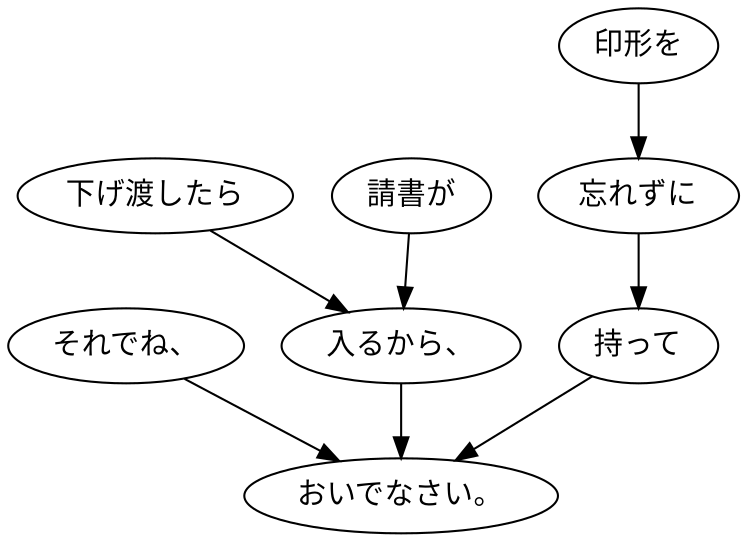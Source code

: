 digraph graph6240 {
	node0 [label="それでね、"];
	node1 [label="下げ渡したら"];
	node2 [label="請書が"];
	node3 [label="入るから、"];
	node4 [label="印形を"];
	node5 [label="忘れずに"];
	node6 [label="持って"];
	node7 [label="おいでなさい。"];
	node0 -> node7;
	node1 -> node3;
	node2 -> node3;
	node3 -> node7;
	node4 -> node5;
	node5 -> node6;
	node6 -> node7;
}
